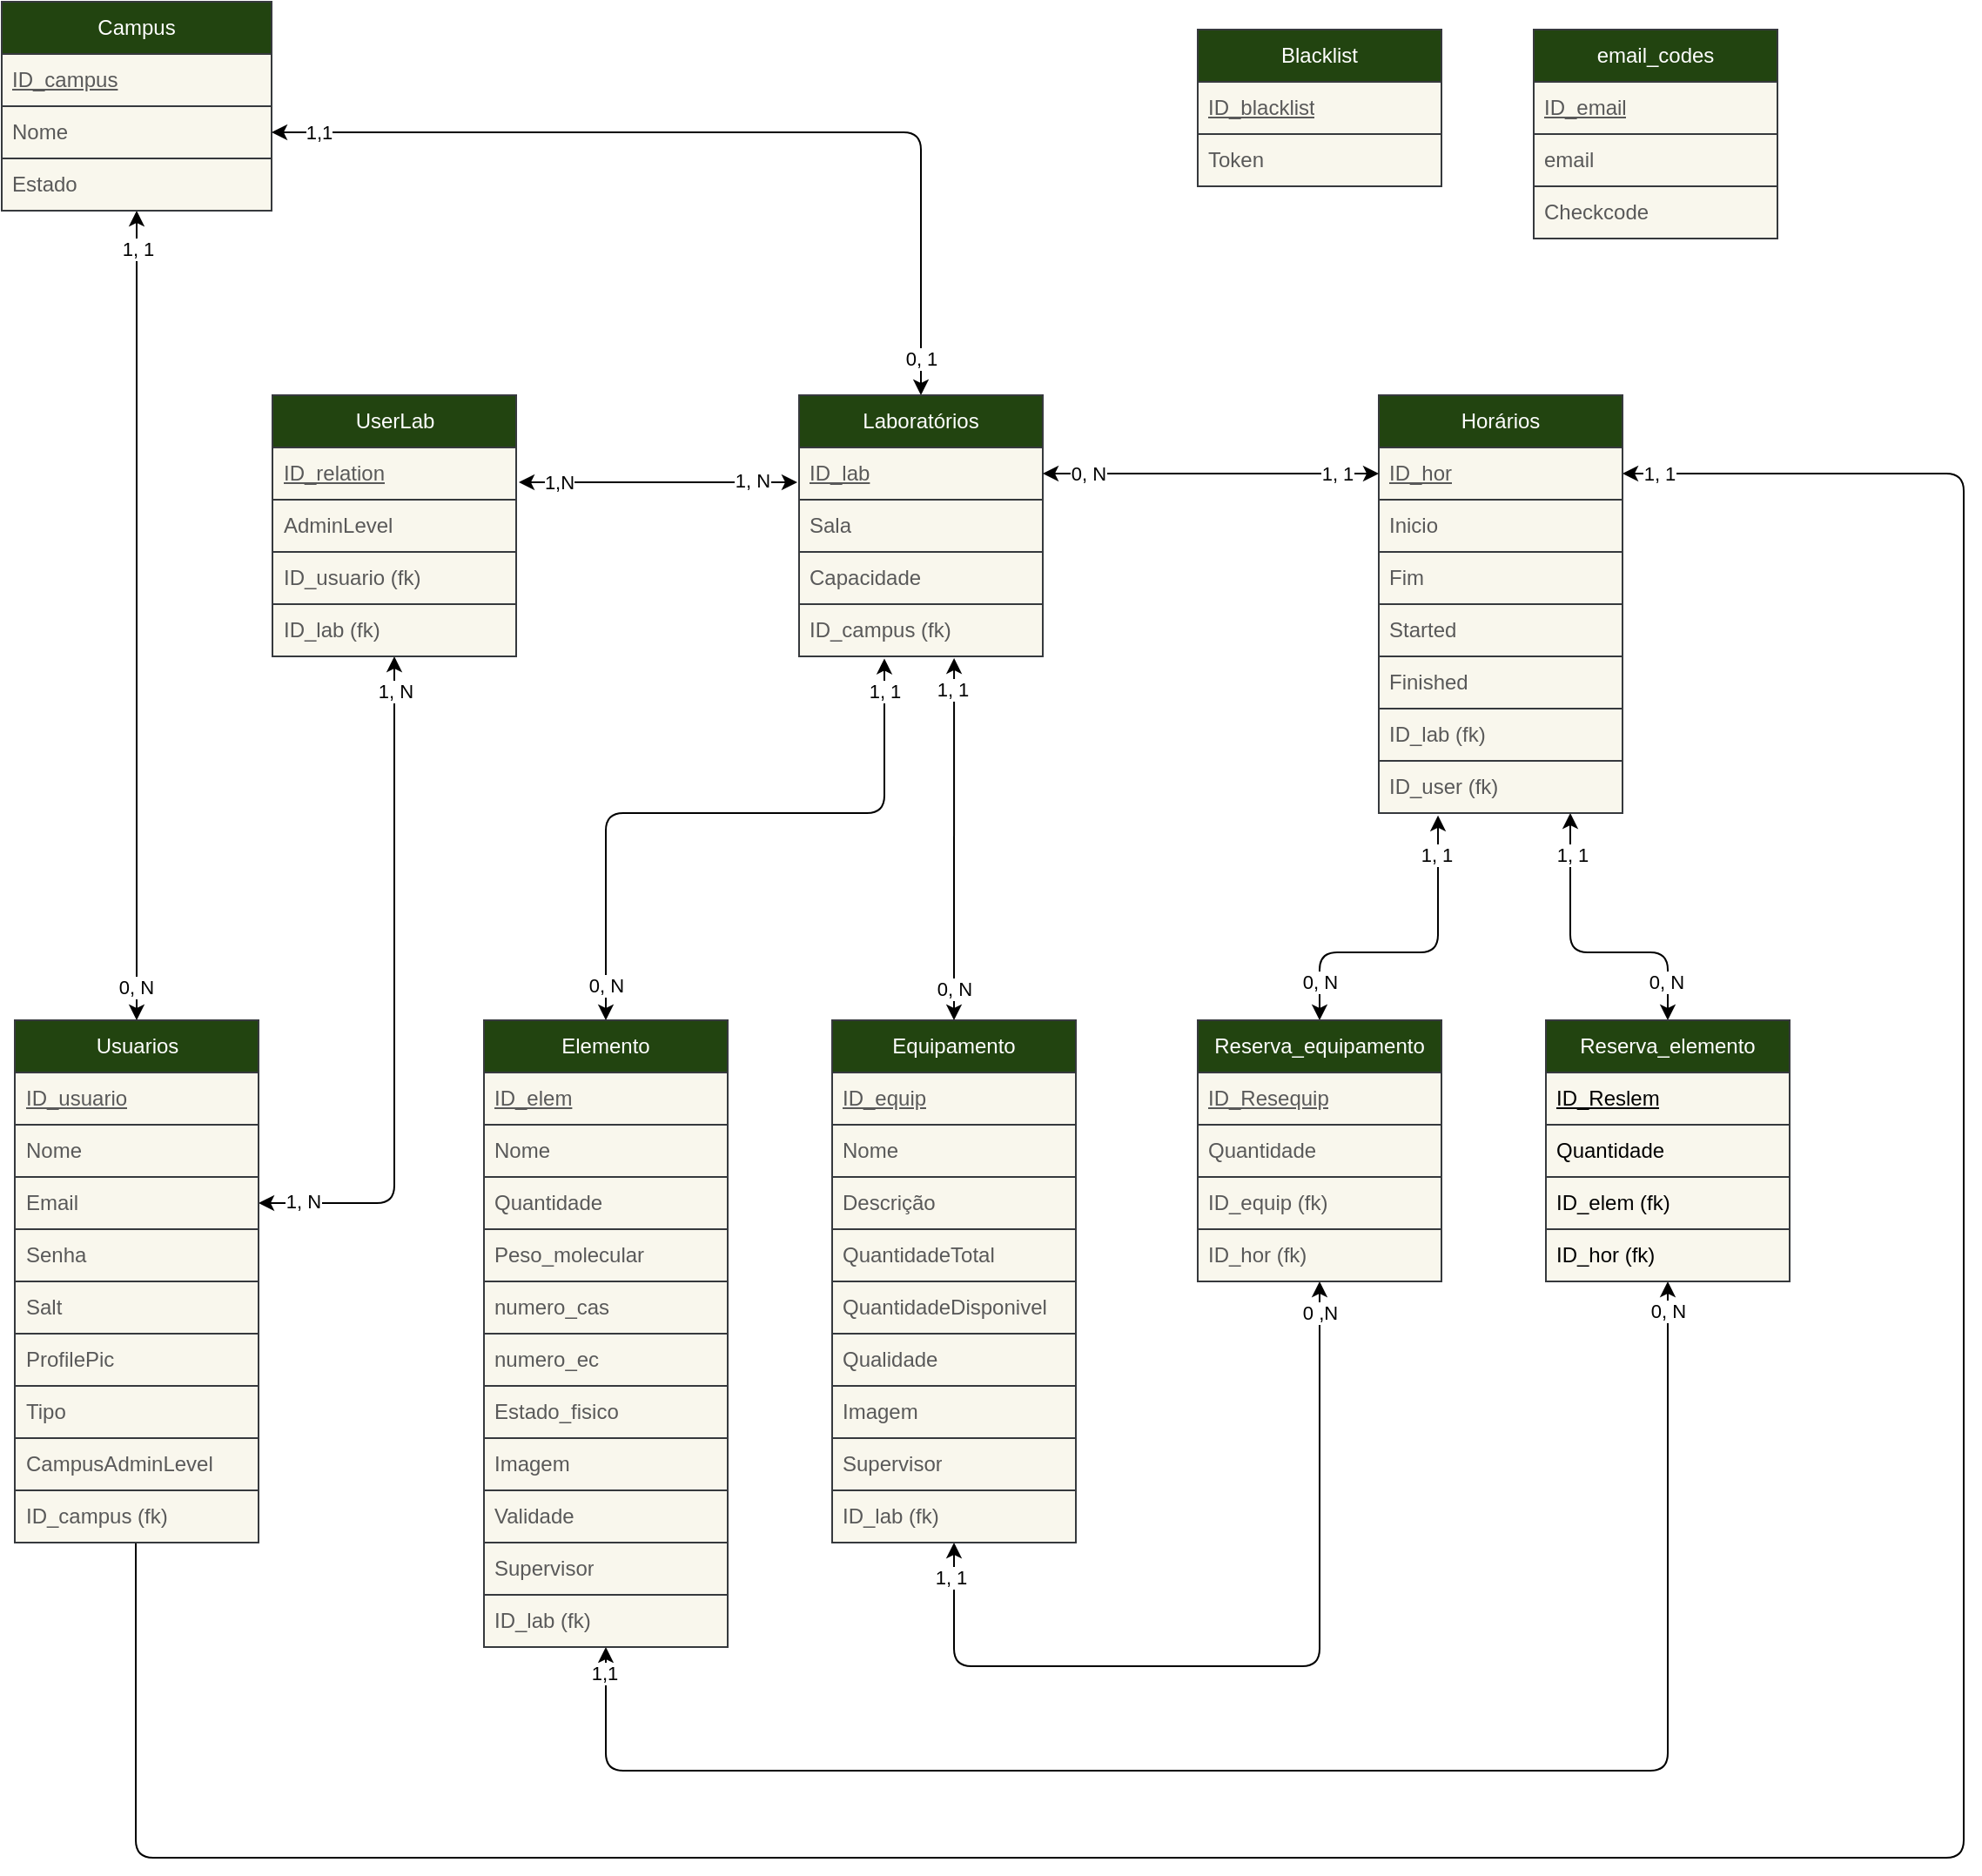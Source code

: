 <mxfile>
    <diagram name="Página-1" id="L4uY0i5UveYbXoUHaV4S">
        <mxGraphModel dx="564" dy="427" grid="1" gridSize="10" guides="1" tooltips="1" connect="1" arrows="1" fold="1" page="1" pageScale="1" pageWidth="4681" pageHeight="3300" math="0" shadow="0">
            <root>
                <mxCell id="0"/>
                <mxCell id="1" parent="0"/>
                <mxCell id="LrV3ZySY4JT85tmcwLmW-28" style="edgeStyle=orthogonalEdgeStyle;rounded=1;orthogonalLoop=1;jettySize=auto;html=1;startArrow=classic;startFill=1;entryX=1;entryY=0.5;entryDx=0;entryDy=0;" parent="1" target="cdhFifhEVgX4mkI2xDaV-19" edge="1">
                    <mxGeometry relative="1" as="geometry">
                        <Array as="points">
                            <mxPoint x="1960" y="2280"/>
                            <mxPoint x="3010" y="2280"/>
                            <mxPoint x="3010" y="1485"/>
                        </Array>
                        <mxPoint x="1960" y="1982" as="sourcePoint"/>
                        <mxPoint x="2870" y="1470" as="targetPoint"/>
                    </mxGeometry>
                </mxCell>
                <mxCell id="LrV3ZySY4JT85tmcwLmW-29" value="0, N" style="edgeLabel;html=1;align=center;verticalAlign=middle;resizable=0;points=[];fontColor=#000000;labelBackgroundColor=#FFFFFF;" parent="LrV3ZySY4JT85tmcwLmW-28" connectable="0" vertex="1">
                    <mxGeometry x="-0.976" relative="1" as="geometry">
                        <mxPoint y="-9" as="offset"/>
                    </mxGeometry>
                </mxCell>
                <mxCell id="LrV3ZySY4JT85tmcwLmW-30" value="1, 1" style="edgeLabel;html=1;align=center;verticalAlign=middle;resizable=0;points=[];fontColor=#000000;labelBackgroundColor=#FFFFFF;" parent="LrV3ZySY4JT85tmcwLmW-28" connectable="0" vertex="1">
                    <mxGeometry x="0.973" relative="1" as="geometry">
                        <mxPoint x="-11" as="offset"/>
                    </mxGeometry>
                </mxCell>
                <mxCell id="41" style="edgeStyle=orthogonalEdgeStyle;html=1;fontColor=#000000;startArrow=classic;startFill=1;entryX=0.5;entryY=1;entryDx=0;entryDy=0;exitX=1;exitY=0.5;exitDx=0;exitDy=0;" parent="1" source="hTepHEeseiXycIF3t-gX-6" target="36" edge="1">
                    <mxGeometry relative="1" as="geometry">
                        <mxPoint x="2140" y="1590" as="targetPoint"/>
                    </mxGeometry>
                </mxCell>
                <mxCell id="42" value="1, N" style="edgeLabel;html=1;align=center;verticalAlign=middle;resizable=0;points=[];fontColor=#000000;labelBackgroundColor=#FFFFFF;" parent="41" vertex="1" connectable="0">
                    <mxGeometry x="-0.853" relative="1" as="geometry">
                        <mxPoint x="-4" y="-1" as="offset"/>
                    </mxGeometry>
                </mxCell>
                <mxCell id="44" value="1, N" style="edgeLabel;html=1;align=center;verticalAlign=middle;resizable=0;points=[];fontColor=#000000;labelBackgroundColor=#FFFFFF;" parent="41" vertex="1" connectable="0">
                    <mxGeometry x="0.877" y="-1" relative="1" as="geometry">
                        <mxPoint x="-1" y="-4" as="offset"/>
                    </mxGeometry>
                </mxCell>
                <mxCell id="hTepHEeseiXycIF3t-gX-1" value="Usuarios" style="swimlane;fontStyle=0;childLayout=stackLayout;horizontal=1;startSize=30;horizontalStack=0;resizeParent=1;resizeParentMax=0;resizeLast=0;collapsible=1;marginBottom=0;whiteSpace=wrap;html=1;fillColor=#224410;strokeColor=#36393d;fontColor=#FFFFFF;" parent="1" vertex="1">
                    <mxGeometry x="1890.5" y="1799" width="140" height="300" as="geometry"/>
                </mxCell>
                <mxCell id="hTepHEeseiXycIF3t-gX-2" value="ID_usuario" style="text;strokeColor=#36393d;fillColor=#f9f7ed;align=left;verticalAlign=middle;spacingLeft=4;spacingRight=4;overflow=hidden;points=[[0,0.5],[1,0.5]];portConstraint=eastwest;rotatable=0;whiteSpace=wrap;html=1;fontStyle=4;fontColor=#595959;" parent="hTepHEeseiXycIF3t-gX-1" vertex="1">
                    <mxGeometry y="30" width="140" height="30" as="geometry"/>
                </mxCell>
                <mxCell id="hTepHEeseiXycIF3t-gX-3" value="Nome" style="text;strokeColor=#36393d;fillColor=#f9f7ed;align=left;verticalAlign=middle;spacingLeft=4;spacingRight=4;overflow=hidden;points=[[0,0.5],[1,0.5]];portConstraint=eastwest;rotatable=0;whiteSpace=wrap;html=1;fontColor=#595959;" parent="hTepHEeseiXycIF3t-gX-1" vertex="1">
                    <mxGeometry y="60" width="140" height="30" as="geometry"/>
                </mxCell>
                <mxCell id="hTepHEeseiXycIF3t-gX-6" value="Email" style="text;strokeColor=#36393d;fillColor=#f9f7ed;align=left;verticalAlign=middle;spacingLeft=4;spacingRight=4;overflow=hidden;points=[[0,0.5],[1,0.5]];portConstraint=eastwest;rotatable=0;whiteSpace=wrap;html=1;fontColor=#595959;" parent="hTepHEeseiXycIF3t-gX-1" vertex="1">
                    <mxGeometry y="90" width="140" height="30" as="geometry"/>
                </mxCell>
                <mxCell id="hTepHEeseiXycIF3t-gX-12" value="Senha" style="text;strokeColor=#36393d;fillColor=#f9f7ed;align=left;verticalAlign=middle;spacingLeft=4;spacingRight=4;overflow=hidden;points=[[0,0.5],[1,0.5]];portConstraint=eastwest;rotatable=0;whiteSpace=wrap;html=1;fontColor=#595959;" parent="hTepHEeseiXycIF3t-gX-1" vertex="1">
                    <mxGeometry y="120" width="140" height="30" as="geometry"/>
                </mxCell>
                <mxCell id="76" value="Salt" style="text;strokeColor=#36393d;fillColor=#f9f7ed;align=left;verticalAlign=middle;spacingLeft=4;spacingRight=4;overflow=hidden;points=[[0,0.5],[1,0.5]];portConstraint=eastwest;rotatable=0;whiteSpace=wrap;html=1;fontColor=#595959;" parent="hTepHEeseiXycIF3t-gX-1" vertex="1">
                    <mxGeometry y="150" width="140" height="30" as="geometry"/>
                </mxCell>
                <mxCell id="75" value="ProfilePic" style="text;strokeColor=#36393d;fillColor=#f9f7ed;align=left;verticalAlign=middle;spacingLeft=4;spacingRight=4;overflow=hidden;points=[[0,0.5],[1,0.5]];portConstraint=eastwest;rotatable=0;whiteSpace=wrap;html=1;fontColor=#595959;" parent="hTepHEeseiXycIF3t-gX-1" vertex="1">
                    <mxGeometry y="180" width="140" height="30" as="geometry"/>
                </mxCell>
                <mxCell id="22" value="Tipo" style="text;strokeColor=#36393d;fillColor=#f9f7ed;align=left;verticalAlign=middle;spacingLeft=4;spacingRight=4;overflow=hidden;points=[[0,0.5],[1,0.5]];portConstraint=eastwest;rotatable=0;whiteSpace=wrap;html=1;fontColor=#595959;" parent="hTepHEeseiXycIF3t-gX-1" vertex="1">
                    <mxGeometry y="210" width="140" height="30" as="geometry"/>
                </mxCell>
                <mxCell id="88" value="CampusAdminLevel" style="text;strokeColor=#36393d;fillColor=#f9f7ed;align=left;verticalAlign=middle;spacingLeft=4;spacingRight=4;overflow=hidden;points=[[0,0.5],[1,0.5]];portConstraint=eastwest;rotatable=0;whiteSpace=wrap;html=1;fontColor=#595959;" parent="hTepHEeseiXycIF3t-gX-1" vertex="1">
                    <mxGeometry y="240" width="140" height="30" as="geometry"/>
                </mxCell>
                <mxCell id="hTepHEeseiXycIF3t-gX-59" value="ID_campus (fk)" style="text;strokeColor=#36393d;fillColor=#f9f7ed;align=left;verticalAlign=middle;spacingLeft=4;spacingRight=4;overflow=hidden;points=[[0,0.5],[1,0.5]];portConstraint=eastwest;rotatable=0;whiteSpace=wrap;html=1;fontColor=#595959;" parent="hTepHEeseiXycIF3t-gX-1" vertex="1">
                    <mxGeometry y="270" width="140" height="30" as="geometry"/>
                </mxCell>
                <mxCell id="LrV3ZySY4JT85tmcwLmW-25" style="edgeStyle=orthogonalEdgeStyle;rounded=0;orthogonalLoop=1;jettySize=auto;html=1;entryX=0.5;entryY=0;entryDx=0;entryDy=0;startArrow=classic;startFill=1;exitX=0.5;exitY=1;exitDx=0;exitDy=0;" parent="1" source="hTepHEeseiXycIF3t-gX-14" target="hTepHEeseiXycIF3t-gX-1" edge="1">
                    <mxGeometry relative="1" as="geometry">
                        <mxPoint x="1961" y="1350" as="sourcePoint"/>
                        <Array as="points">
                            <mxPoint x="1961" y="1394"/>
                            <mxPoint x="1960" y="1394"/>
                        </Array>
                    </mxGeometry>
                </mxCell>
                <mxCell id="LrV3ZySY4JT85tmcwLmW-26" value="1, 1" style="edgeLabel;html=1;align=center;verticalAlign=middle;resizable=0;points=[];fontColor=#000000;labelBackgroundColor=#FFFFFF;" parent="LrV3ZySY4JT85tmcwLmW-25" connectable="0" vertex="1">
                    <mxGeometry x="-0.774" y="1" relative="1" as="geometry">
                        <mxPoint x="-1" y="-31" as="offset"/>
                    </mxGeometry>
                </mxCell>
                <mxCell id="LrV3ZySY4JT85tmcwLmW-27" value="0, N" style="edgeLabel;html=1;align=center;verticalAlign=middle;resizable=0;points=[];fontColor=#000000;labelBackgroundColor=#FFFFFF;" parent="LrV3ZySY4JT85tmcwLmW-25" connectable="0" vertex="1">
                    <mxGeometry x="0.744" y="1" relative="1" as="geometry">
                        <mxPoint x="-2" y="40" as="offset"/>
                    </mxGeometry>
                </mxCell>
                <mxCell id="hTepHEeseiXycIF3t-gX-14" value="Campus" style="swimlane;fontStyle=0;childLayout=stackLayout;horizontal=1;startSize=30;horizontalStack=0;resizeParent=1;resizeParentMax=0;resizeLast=0;collapsible=1;marginBottom=0;whiteSpace=wrap;html=1;fillColor=#224410;strokeColor=#36393d;fontColor=#FFFFFF;" parent="1" vertex="1">
                    <mxGeometry x="1883" y="1214" width="155" height="120" as="geometry"/>
                </mxCell>
                <mxCell id="sf1PfCmwYjpFisx6b6J_-1" value="ID_campus" style="text;strokeColor=#36393d;fillColor=#f9f7ed;align=left;verticalAlign=middle;spacingLeft=4;spacingRight=4;overflow=hidden;points=[[0,0.5],[1,0.5]];portConstraint=eastwest;rotatable=0;whiteSpace=wrap;html=1;fontStyle=4;fontColor=#595959;" parent="hTepHEeseiXycIF3t-gX-14" vertex="1">
                    <mxGeometry y="30" width="155" height="30" as="geometry"/>
                </mxCell>
                <mxCell id="hTepHEeseiXycIF3t-gX-16" value="Nome" style="text;strokeColor=#36393d;fillColor=#f9f7ed;align=left;verticalAlign=middle;spacingLeft=4;spacingRight=4;overflow=hidden;points=[[0,0.5],[1,0.5]];portConstraint=eastwest;rotatable=0;whiteSpace=wrap;html=1;fontColor=#595959;" parent="hTepHEeseiXycIF3t-gX-14" vertex="1">
                    <mxGeometry y="60" width="155" height="30" as="geometry"/>
                </mxCell>
                <mxCell id="78" value="Estado" style="text;strokeColor=#36393d;fillColor=#f9f7ed;align=left;verticalAlign=middle;spacingLeft=4;spacingRight=4;overflow=hidden;points=[[0,0.5],[1,0.5]];portConstraint=eastwest;rotatable=0;whiteSpace=wrap;html=1;fontColor=#595959;" parent="hTepHEeseiXycIF3t-gX-14" vertex="1">
                    <mxGeometry y="90" width="155" height="30" as="geometry"/>
                </mxCell>
                <mxCell id="hTepHEeseiXycIF3t-gX-65" value="" style="edgeStyle=orthogonalEdgeStyle;rounded=1;orthogonalLoop=1;jettySize=auto;entryX=1;entryY=0.5;entryDx=0;entryDy=0;startArrow=classic;startFill=1;labelBorderColor=none;html=1;" parent="1" source="hTepHEeseiXycIF3t-gX-22" target="hTepHEeseiXycIF3t-gX-16" edge="1">
                    <mxGeometry relative="1" as="geometry"/>
                </mxCell>
                <mxCell id="hTepHEeseiXycIF3t-gX-67" value="1,1" style="edgeLabel;html=1;align=center;verticalAlign=middle;resizable=0;points=[];fontColor=#000000;labelBackgroundColor=#FFFFFF;" parent="hTepHEeseiXycIF3t-gX-65" connectable="0" vertex="1">
                    <mxGeometry x="0.897" relative="1" as="geometry">
                        <mxPoint as="offset"/>
                    </mxGeometry>
                </mxCell>
                <mxCell id="hTepHEeseiXycIF3t-gX-68" value="0, 1" style="edgeLabel;html=1;align=center;verticalAlign=middle;resizable=0;points=[];fontColor=#000000;labelBackgroundColor=#FFFFFF;" parent="hTepHEeseiXycIF3t-gX-65" connectable="0" vertex="1">
                    <mxGeometry x="-0.86" y="1" relative="1" as="geometry">
                        <mxPoint x="1" y="15" as="offset"/>
                    </mxGeometry>
                </mxCell>
                <mxCell id="hTepHEeseiXycIF3t-gX-22" value="Laboratórios" style="swimlane;fontStyle=0;childLayout=stackLayout;horizontal=1;startSize=30;horizontalStack=0;resizeParent=1;resizeParentMax=0;resizeLast=0;collapsible=1;marginBottom=0;whiteSpace=wrap;html=1;fillColor=#224410;strokeColor=#36393d;fontColor=#FFFFFF;" parent="1" vertex="1">
                    <mxGeometry x="2341" y="1440" width="140" height="150" as="geometry"/>
                </mxCell>
                <mxCell id="hTepHEeseiXycIF3t-gX-23" value="ID_lab" style="text;strokeColor=#36393d;fillColor=#f9f7ed;align=left;verticalAlign=middle;spacingLeft=4;spacingRight=4;overflow=hidden;points=[[0,0.5],[1,0.5]];portConstraint=eastwest;rotatable=0;whiteSpace=wrap;html=1;fontStyle=4;fontColor=#595959;" parent="hTepHEeseiXycIF3t-gX-22" vertex="1">
                    <mxGeometry y="30" width="140" height="30" as="geometry"/>
                </mxCell>
                <mxCell id="hTepHEeseiXycIF3t-gX-58" value="Sala" style="text;strokeColor=#36393d;fillColor=#f9f7ed;align=left;verticalAlign=middle;spacingLeft=4;spacingRight=4;overflow=hidden;points=[[0,0.5],[1,0.5]];portConstraint=eastwest;rotatable=0;whiteSpace=wrap;html=1;fontStyle=0;fontColor=#595959;" parent="hTepHEeseiXycIF3t-gX-22" vertex="1">
                    <mxGeometry y="60" width="140" height="30" as="geometry"/>
                </mxCell>
                <mxCell id="90" value="Capacidade" style="text;strokeColor=#36393d;fillColor=#f9f7ed;align=left;verticalAlign=middle;spacingLeft=4;spacingRight=4;overflow=hidden;points=[[0,0.5],[1,0.5]];portConstraint=eastwest;rotatable=0;whiteSpace=wrap;html=1;fontStyle=0;fontColor=#595959;" parent="hTepHEeseiXycIF3t-gX-22" vertex="1">
                    <mxGeometry y="90" width="140" height="30" as="geometry"/>
                </mxCell>
                <mxCell id="hTepHEeseiXycIF3t-gX-30" value="ID_campus (fk)" style="text;strokeColor=#36393d;fillColor=#f9f7ed;align=left;verticalAlign=middle;spacingLeft=4;spacingRight=4;overflow=hidden;points=[[0,0.5],[1,0.5]];portConstraint=eastwest;rotatable=0;whiteSpace=wrap;html=1;fontStyle=0;fontColor=#595959;" parent="hTepHEeseiXycIF3t-gX-22" vertex="1">
                    <mxGeometry y="120" width="140" height="30" as="geometry"/>
                </mxCell>
                <mxCell id="LrV3ZySY4JT85tmcwLmW-12" style="edgeStyle=orthogonalEdgeStyle;rounded=1;orthogonalLoop=1;jettySize=auto;html=1;startArrow=classic;startFill=1;exitX=0.243;exitY=1.047;exitDx=0;exitDy=0;exitPerimeter=0;" parent="1" source="hTepHEeseiXycIF3t-gX-53" target="LrV3ZySY4JT85tmcwLmW-1" edge="1">
                    <mxGeometry relative="1" as="geometry">
                        <Array as="points">
                            <mxPoint x="2708" y="1760"/>
                            <mxPoint x="2640" y="1760"/>
                        </Array>
                        <mxPoint x="2708" y="1660" as="sourcePoint"/>
                    </mxGeometry>
                </mxCell>
                <mxCell id="LrV3ZySY4JT85tmcwLmW-37" value="1, 1" style="edgeLabel;html=1;align=center;verticalAlign=middle;resizable=0;points=[];fontColor=#000000;labelBackgroundColor=#FFFFFF;" parent="LrV3ZySY4JT85tmcwLmW-12" connectable="0" vertex="1">
                    <mxGeometry x="-0.763" y="-1" relative="1" as="geometry">
                        <mxPoint as="offset"/>
                    </mxGeometry>
                </mxCell>
                <mxCell id="LrV3ZySY4JT85tmcwLmW-38" value="0, N" style="edgeLabel;html=1;align=center;verticalAlign=middle;resizable=0;points=[];fontColor=#000000;labelBackgroundColor=#FFFFFF;" parent="LrV3ZySY4JT85tmcwLmW-12" connectable="0" vertex="1">
                    <mxGeometry x="0.756" y="1" relative="1" as="geometry">
                        <mxPoint x="-1" as="offset"/>
                    </mxGeometry>
                </mxCell>
                <mxCell id="LrV3ZySY4JT85tmcwLmW-14" style="edgeStyle=orthogonalEdgeStyle;rounded=1;orthogonalLoop=1;jettySize=auto;html=1;entryX=0.5;entryY=0;entryDx=0;entryDy=0;startArrow=classic;startFill=1;" parent="1" source="cdhFifhEVgX4mkI2xDaV-18" target="LrV3ZySY4JT85tmcwLmW-7" edge="1">
                    <mxGeometry relative="1" as="geometry">
                        <mxPoint x="2954" y="1889" as="targetPoint"/>
                        <Array as="points">
                            <mxPoint x="2784" y="1760"/>
                            <mxPoint x="2840" y="1760"/>
                        </Array>
                    </mxGeometry>
                </mxCell>
                <mxCell id="LrV3ZySY4JT85tmcwLmW-35" value="0, N" style="edgeLabel;html=1;align=center;verticalAlign=middle;resizable=0;points=[];fontColor=#000000;labelBackgroundColor=#FFFFFF;" parent="LrV3ZySY4JT85tmcwLmW-14" connectable="0" vertex="1">
                    <mxGeometry x="0.764" y="2" relative="1" as="geometry">
                        <mxPoint x="-3" y="-2" as="offset"/>
                    </mxGeometry>
                </mxCell>
                <mxCell id="LrV3ZySY4JT85tmcwLmW-36" value="1, 1" style="edgeLabel;html=1;align=center;verticalAlign=middle;resizable=0;points=[];fontColor=#000000;labelBackgroundColor=#FFFFFF;" parent="LrV3ZySY4JT85tmcwLmW-14" connectable="0" vertex="1">
                    <mxGeometry x="-0.745" y="1" relative="1" as="geometry">
                        <mxPoint y="1" as="offset"/>
                    </mxGeometry>
                </mxCell>
                <mxCell id="cdhFifhEVgX4mkI2xDaV-18" value="Horários" style="swimlane;fontStyle=0;childLayout=stackLayout;horizontal=1;startSize=30;horizontalStack=0;resizeParent=1;resizeParentMax=0;resizeLast=0;collapsible=1;marginBottom=0;whiteSpace=wrap;html=1;fillColor=#224410;strokeColor=#36393d;fontColor=#FFFFFF;" parent="1" vertex="1">
                    <mxGeometry x="2674" y="1440" width="140" height="240" as="geometry"/>
                </mxCell>
                <mxCell id="cdhFifhEVgX4mkI2xDaV-19" value="ID_hor" style="text;strokeColor=#36393d;fillColor=#f9f7ed;align=left;verticalAlign=middle;spacingLeft=4;spacingRight=4;overflow=hidden;points=[[0,0.5],[1,0.5]];portConstraint=eastwest;rotatable=0;whiteSpace=wrap;html=1;fontStyle=4;fontColor=#595959;" parent="cdhFifhEVgX4mkI2xDaV-18" vertex="1">
                    <mxGeometry y="30" width="140" height="30" as="geometry"/>
                </mxCell>
                <mxCell id="hTepHEeseiXycIF3t-gX-51" value="Inicio" style="text;strokeColor=#36393d;fillColor=#f9f7ed;align=left;verticalAlign=middle;spacingLeft=4;spacingRight=4;overflow=hidden;points=[[0,0.5],[1,0.5]];portConstraint=eastwest;rotatable=0;whiteSpace=wrap;html=1;fontStyle=0;fontColor=#595959;" parent="cdhFifhEVgX4mkI2xDaV-18" vertex="1">
                    <mxGeometry y="60" width="140" height="30" as="geometry"/>
                </mxCell>
                <mxCell id="hTepHEeseiXycIF3t-gX-52" value="Fim" style="text;strokeColor=#36393d;fillColor=#f9f7ed;align=left;verticalAlign=middle;spacingLeft=4;spacingRight=4;overflow=hidden;points=[[0,0.5],[1,0.5]];portConstraint=eastwest;rotatable=0;whiteSpace=wrap;html=1;fontStyle=0;fontColor=#595959;" parent="cdhFifhEVgX4mkI2xDaV-18" vertex="1">
                    <mxGeometry y="90" width="140" height="30" as="geometry"/>
                </mxCell>
                <mxCell id="92" value="Started" style="text;strokeColor=#36393d;fillColor=#f9f7ed;align=left;verticalAlign=middle;spacingLeft=4;spacingRight=4;overflow=hidden;points=[[0,0.5],[1,0.5]];portConstraint=eastwest;rotatable=0;whiteSpace=wrap;html=1;fontStyle=0;fontColor=#595959;" vertex="1" parent="cdhFifhEVgX4mkI2xDaV-18">
                    <mxGeometry y="120" width="140" height="30" as="geometry"/>
                </mxCell>
                <mxCell id="91" value="Finished" style="text;strokeColor=#36393d;fillColor=#f9f7ed;align=left;verticalAlign=middle;spacingLeft=4;spacingRight=4;overflow=hidden;points=[[0,0.5],[1,0.5]];portConstraint=eastwest;rotatable=0;whiteSpace=wrap;html=1;fontStyle=0;fontColor=#595959;" parent="cdhFifhEVgX4mkI2xDaV-18" vertex="1">
                    <mxGeometry y="150" width="140" height="30" as="geometry"/>
                </mxCell>
                <mxCell id="hTepHEeseiXycIF3t-gX-55" value="ID_lab (fk)" style="text;strokeColor=#36393d;fillColor=#f9f7ed;align=left;verticalAlign=middle;spacingLeft=4;spacingRight=4;overflow=hidden;points=[[0,0.5],[1,0.5]];portConstraint=eastwest;rotatable=0;whiteSpace=wrap;html=1;fontStyle=0;fontColor=#595959;" parent="cdhFifhEVgX4mkI2xDaV-18" vertex="1">
                    <mxGeometry y="180" width="140" height="30" as="geometry"/>
                </mxCell>
                <mxCell id="hTepHEeseiXycIF3t-gX-53" value="ID_user (fk)" style="text;strokeColor=#36393d;fillColor=#f9f7ed;align=left;verticalAlign=middle;spacingLeft=4;spacingRight=4;overflow=hidden;points=[[0,0.5],[1,0.5]];portConstraint=eastwest;rotatable=0;whiteSpace=wrap;html=1;fontStyle=0;fontColor=#595959;" parent="cdhFifhEVgX4mkI2xDaV-18" vertex="1">
                    <mxGeometry y="210" width="140" height="30" as="geometry"/>
                </mxCell>
                <mxCell id="53" style="edgeStyle=orthogonalEdgeStyle;html=1;fontColor=#595959;startArrow=classic;startFill=1;entryX=0.5;entryY=1;entryDx=0;entryDy=0;" parent="1" source="hTepHEeseiXycIF3t-gX-33" target="LrV3ZySY4JT85tmcwLmW-7" edge="1">
                    <mxGeometry relative="1" as="geometry">
                        <mxPoint x="2630" y="2330" as="targetPoint"/>
                        <Array as="points">
                            <mxPoint x="2230" y="2230"/>
                            <mxPoint x="2840" y="2230"/>
                        </Array>
                    </mxGeometry>
                </mxCell>
                <mxCell id="54" value="&lt;font&gt;1,1&lt;/font&gt;" style="edgeLabel;html=1;align=center;verticalAlign=middle;resizable=0;points=[];fontColor=#000000;labelBackgroundColor=#FFFFFF;" parent="53" vertex="1" connectable="0">
                    <mxGeometry x="-0.948" y="-1" relative="1" as="geometry">
                        <mxPoint y="-10" as="offset"/>
                    </mxGeometry>
                </mxCell>
                <mxCell id="55" value="0, N" style="edgeLabel;html=1;align=center;verticalAlign=middle;resizable=0;points=[];fontColor=#000000;labelBackgroundColor=#FFFFFF;" parent="53" vertex="1" connectable="0">
                    <mxGeometry x="0.96" relative="1" as="geometry">
                        <mxPoint y="-2" as="offset"/>
                    </mxGeometry>
                </mxCell>
                <mxCell id="hTepHEeseiXycIF3t-gX-33" value="Elemento" style="swimlane;fontStyle=0;childLayout=stackLayout;horizontal=1;startSize=30;horizontalStack=0;resizeParent=1;resizeParentMax=0;resizeLast=0;collapsible=1;marginBottom=0;whiteSpace=wrap;html=1;fillColor=#224410;strokeColor=#36393d;fontColor=#FFFFFF;labelBackgroundColor=none;" parent="1" vertex="1">
                    <mxGeometry x="2160" y="1799" width="140" height="360" as="geometry"/>
                </mxCell>
                <mxCell id="hTepHEeseiXycIF3t-gX-34" value="ID_elem" style="text;strokeColor=#36393d;fillColor=#f9f7ed;align=left;verticalAlign=middle;spacingLeft=4;spacingRight=4;overflow=hidden;points=[[0,0.5],[1,0.5]];portConstraint=eastwest;rotatable=0;whiteSpace=wrap;html=1;fontStyle=4;fontColor=#595959;" parent="hTepHEeseiXycIF3t-gX-33" vertex="1">
                    <mxGeometry y="30" width="140" height="30" as="geometry"/>
                </mxCell>
                <mxCell id="hTepHEeseiXycIF3t-gX-40" value="Nome" style="text;strokeColor=#36393d;fillColor=#f9f7ed;align=left;verticalAlign=middle;spacingLeft=4;spacingRight=4;overflow=hidden;points=[[0,0.5],[1,0.5]];portConstraint=eastwest;rotatable=0;whiteSpace=wrap;html=1;fontStyle=0;fontColor=#595959;" parent="hTepHEeseiXycIF3t-gX-33" vertex="1">
                    <mxGeometry y="60" width="140" height="30" as="geometry"/>
                </mxCell>
                <mxCell id="hTepHEeseiXycIF3t-gX-41" value="Quantidade" style="text;strokeColor=#36393d;fillColor=#f9f7ed;align=left;verticalAlign=middle;spacingLeft=4;spacingRight=4;overflow=hidden;points=[[0,0.5],[1,0.5]];portConstraint=eastwest;rotatable=0;whiteSpace=wrap;html=1;fontStyle=0;fontColor=#595959;" parent="hTepHEeseiXycIF3t-gX-33" vertex="1">
                    <mxGeometry y="90" width="140" height="30" as="geometry"/>
                </mxCell>
                <mxCell id="hTepHEeseiXycIF3t-gX-42" value="Peso_molecular" style="text;strokeColor=#36393d;fillColor=#f9f7ed;align=left;verticalAlign=middle;spacingLeft=4;spacingRight=4;overflow=hidden;points=[[0,0.5],[1,0.5]];portConstraint=eastwest;rotatable=0;whiteSpace=wrap;html=1;fontStyle=0;fontColor=#595959;" parent="hTepHEeseiXycIF3t-gX-33" vertex="1">
                    <mxGeometry y="120" width="140" height="30" as="geometry"/>
                </mxCell>
                <mxCell id="hTepHEeseiXycIF3t-gX-43" value="numero_cas" style="text;strokeColor=#36393d;fillColor=#f9f7ed;align=left;verticalAlign=middle;spacingLeft=4;spacingRight=4;overflow=hidden;points=[[0,0.5],[1,0.5]];portConstraint=eastwest;rotatable=0;whiteSpace=wrap;html=1;fontStyle=0;fontColor=#595959;" parent="hTepHEeseiXycIF3t-gX-33" vertex="1">
                    <mxGeometry y="150" width="140" height="30" as="geometry"/>
                </mxCell>
                <mxCell id="hTepHEeseiXycIF3t-gX-44" value="numero_ec" style="text;strokeColor=#36393d;fillColor=#f9f7ed;align=left;verticalAlign=middle;spacingLeft=4;spacingRight=4;overflow=hidden;points=[[0,0.5],[1,0.5]];portConstraint=eastwest;rotatable=0;whiteSpace=wrap;html=1;fontStyle=0;fontColor=#595959;" parent="hTepHEeseiXycIF3t-gX-33" vertex="1">
                    <mxGeometry y="180" width="140" height="30" as="geometry"/>
                </mxCell>
                <mxCell id="hTepHEeseiXycIF3t-gX-45" value="Estado_fisico" style="text;strokeColor=#36393d;fillColor=#f9f7ed;align=left;verticalAlign=middle;spacingLeft=4;spacingRight=4;overflow=hidden;points=[[0,0.5],[1,0.5]];portConstraint=eastwest;rotatable=0;whiteSpace=wrap;html=1;fontStyle=0;fontColor=#595959;" parent="hTepHEeseiXycIF3t-gX-33" vertex="1">
                    <mxGeometry y="210" width="140" height="30" as="geometry"/>
                </mxCell>
                <mxCell id="hTepHEeseiXycIF3t-gX-46" value="Imagem" style="text;strokeColor=#36393d;fillColor=#f9f7ed;align=left;verticalAlign=middle;spacingLeft=4;spacingRight=4;overflow=hidden;points=[[0,0.5],[1,0.5]];portConstraint=eastwest;rotatable=0;whiteSpace=wrap;html=1;fontStyle=0;fontColor=#595959;" parent="hTepHEeseiXycIF3t-gX-33" vertex="1">
                    <mxGeometry y="240" width="140" height="30" as="geometry"/>
                </mxCell>
                <mxCell id="93" value="Validade" style="text;strokeColor=#36393d;fillColor=#f9f7ed;align=left;verticalAlign=middle;spacingLeft=4;spacingRight=4;overflow=hidden;points=[[0,0.5],[1,0.5]];portConstraint=eastwest;rotatable=0;whiteSpace=wrap;html=1;fontStyle=0;fontColor=#595959;" vertex="1" parent="hTepHEeseiXycIF3t-gX-33">
                    <mxGeometry y="270" width="140" height="30" as="geometry"/>
                </mxCell>
                <mxCell id="94" value="Supervisor" style="text;strokeColor=#36393d;fillColor=#f9f7ed;align=left;verticalAlign=middle;spacingLeft=4;spacingRight=4;overflow=hidden;points=[[0,0.5],[1,0.5]];portConstraint=eastwest;rotatable=0;whiteSpace=wrap;html=1;fontStyle=0;fontColor=#595959;" vertex="1" parent="hTepHEeseiXycIF3t-gX-33">
                    <mxGeometry y="300" width="140" height="30" as="geometry"/>
                </mxCell>
                <mxCell id="hTepHEeseiXycIF3t-gX-56" value="ID_lab (fk)" style="text;strokeColor=#36393d;fillColor=#f9f7ed;align=left;verticalAlign=middle;spacingLeft=4;spacingRight=4;overflow=hidden;points=[[0,0.5],[1,0.5]];portConstraint=eastwest;rotatable=0;whiteSpace=wrap;html=1;fontStyle=0;fontColor=#595959;" parent="hTepHEeseiXycIF3t-gX-33" vertex="1">
                    <mxGeometry y="330" width="140" height="30" as="geometry"/>
                </mxCell>
                <mxCell id="57" style="edgeStyle=orthogonalEdgeStyle;html=1;startArrow=classic;startFill=1;entryX=0.5;entryY=1;entryDx=0;entryDy=0;" parent="1" source="hTepHEeseiXycIF3t-gX-35" target="LrV3ZySY4JT85tmcwLmW-1" edge="1">
                    <mxGeometry relative="1" as="geometry">
                        <mxPoint x="2650" y="1950" as="targetPoint"/>
                        <Array as="points">
                            <mxPoint x="2430" y="2170"/>
                            <mxPoint x="2640" y="2170"/>
                        </Array>
                    </mxGeometry>
                </mxCell>
                <mxCell id="58" value="1, 1" style="edgeLabel;html=1;align=center;verticalAlign=middle;resizable=0;points=[];fontColor=#000000;labelBackgroundColor=#FFFFFF;" parent="57" vertex="1" connectable="0">
                    <mxGeometry x="-0.901" relative="1" as="geometry">
                        <mxPoint x="-2" y="-5" as="offset"/>
                    </mxGeometry>
                </mxCell>
                <mxCell id="59" value="0 ,N" style="edgeLabel;html=1;align=center;verticalAlign=middle;resizable=0;points=[];fontColor=#000000;labelBackgroundColor=#FFFFFF;" parent="57" vertex="1" connectable="0">
                    <mxGeometry x="0.91" relative="1" as="geometry">
                        <mxPoint y="-5" as="offset"/>
                    </mxGeometry>
                </mxCell>
                <mxCell id="hTepHEeseiXycIF3t-gX-35" value="Equipamento" style="swimlane;fontStyle=0;childLayout=stackLayout;horizontal=1;startSize=30;horizontalStack=0;resizeParent=1;resizeParentMax=0;resizeLast=0;collapsible=1;marginBottom=0;whiteSpace=wrap;html=1;fillColor=#224410;strokeColor=#36393d;fontColor=#FFFFFF;" parent="1" vertex="1">
                    <mxGeometry x="2360" y="1799" width="140" height="300" as="geometry"/>
                </mxCell>
                <mxCell id="hTepHEeseiXycIF3t-gX-36" value="ID_equip" style="text;strokeColor=#36393d;fillColor=#f9f7ed;align=left;verticalAlign=middle;spacingLeft=4;spacingRight=4;overflow=hidden;points=[[0,0.5],[1,0.5]];portConstraint=eastwest;rotatable=0;whiteSpace=wrap;html=1;fontStyle=4;fontColor=#595959;" parent="hTepHEeseiXycIF3t-gX-35" vertex="1">
                    <mxGeometry y="30" width="140" height="30" as="geometry"/>
                </mxCell>
                <mxCell id="hTepHEeseiXycIF3t-gX-48" value="Nome" style="text;strokeColor=#36393d;fillColor=#f9f7ed;align=left;verticalAlign=middle;spacingLeft=4;spacingRight=4;overflow=hidden;points=[[0,0.5],[1,0.5]];portConstraint=eastwest;rotatable=0;whiteSpace=wrap;html=1;fontStyle=0;fontColor=#595959;" parent="hTepHEeseiXycIF3t-gX-35" vertex="1">
                    <mxGeometry y="60" width="140" height="30" as="geometry"/>
                </mxCell>
                <mxCell id="hTepHEeseiXycIF3t-gX-49" value="Descrição" style="text;strokeColor=#36393d;fillColor=#f9f7ed;align=left;verticalAlign=middle;spacingLeft=4;spacingRight=4;overflow=hidden;points=[[0,0.5],[1,0.5]];portConstraint=eastwest;rotatable=0;whiteSpace=wrap;html=1;fontStyle=0;fontColor=#595959;" parent="hTepHEeseiXycIF3t-gX-35" vertex="1">
                    <mxGeometry y="90" width="140" height="30" as="geometry"/>
                </mxCell>
                <mxCell id="hTepHEeseiXycIF3t-gX-50" value="QuantidadeTotal" style="text;strokeColor=#36393d;fillColor=#f9f7ed;align=left;verticalAlign=middle;spacingLeft=4;spacingRight=4;overflow=hidden;points=[[0,0.5],[1,0.5]];portConstraint=eastwest;rotatable=0;whiteSpace=wrap;html=1;fontStyle=0;fontColor=#595959;" parent="hTepHEeseiXycIF3t-gX-35" vertex="1">
                    <mxGeometry y="120" width="140" height="30" as="geometry"/>
                </mxCell>
                <mxCell id="67" value="QuantidadeDisponivel" style="text;strokeColor=#36393d;fillColor=#f9f7ed;align=left;verticalAlign=middle;spacingLeft=4;spacingRight=4;overflow=hidden;points=[[0,0.5],[1,0.5]];portConstraint=eastwest;rotatable=0;whiteSpace=wrap;html=1;fontStyle=0;fontColor=#595959;" parent="hTepHEeseiXycIF3t-gX-35" vertex="1">
                    <mxGeometry y="150" width="140" height="30" as="geometry"/>
                </mxCell>
                <mxCell id="68" value="Qualidade" style="text;strokeColor=#36393d;fillColor=#f9f7ed;align=left;verticalAlign=middle;spacingLeft=4;spacingRight=4;overflow=hidden;points=[[0,0.5],[1,0.5]];portConstraint=eastwest;rotatable=0;whiteSpace=wrap;html=1;fontStyle=0;fontColor=#595959;" parent="hTepHEeseiXycIF3t-gX-35" vertex="1">
                    <mxGeometry y="180" width="140" height="30" as="geometry"/>
                </mxCell>
                <mxCell id="69" value="Imagem" style="text;strokeColor=#36393d;fillColor=#f9f7ed;align=left;verticalAlign=middle;spacingLeft=4;spacingRight=4;overflow=hidden;points=[[0,0.5],[1,0.5]];portConstraint=eastwest;rotatable=0;whiteSpace=wrap;html=1;fontStyle=0;fontColor=#595959;" parent="hTepHEeseiXycIF3t-gX-35" vertex="1">
                    <mxGeometry y="210" width="140" height="30" as="geometry"/>
                </mxCell>
                <mxCell id="95" value="Supervisor" style="text;strokeColor=#36393d;fillColor=#f9f7ed;align=left;verticalAlign=middle;spacingLeft=4;spacingRight=4;overflow=hidden;points=[[0,0.5],[1,0.5]];portConstraint=eastwest;rotatable=0;whiteSpace=wrap;html=1;fontStyle=0;fontColor=#595959;" vertex="1" parent="hTepHEeseiXycIF3t-gX-35">
                    <mxGeometry y="240" width="140" height="30" as="geometry"/>
                </mxCell>
                <mxCell id="hTepHEeseiXycIF3t-gX-57" value="ID_lab (fk)" style="text;strokeColor=#36393d;fillColor=#f9f7ed;align=left;verticalAlign=middle;spacingLeft=4;spacingRight=4;overflow=hidden;points=[[0,0.5],[1,0.5]];portConstraint=eastwest;rotatable=0;whiteSpace=wrap;html=1;fontStyle=0;fontColor=#595959;" parent="hTepHEeseiXycIF3t-gX-35" vertex="1">
                    <mxGeometry y="270" width="140" height="30" as="geometry"/>
                </mxCell>
                <mxCell id="hTepHEeseiXycIF3t-gX-71" style="edgeStyle=orthogonalEdgeStyle;orthogonalLoop=1;jettySize=auto;html=1;startArrow=classic;startFill=1;exitX=0.5;exitY=0;exitDx=0;exitDy=0;entryX=0.35;entryY=1.04;entryDx=0;entryDy=0;entryPerimeter=0;rounded=1;" parent="1" source="hTepHEeseiXycIF3t-gX-33" target="hTepHEeseiXycIF3t-gX-30" edge="1">
                    <mxGeometry relative="1" as="geometry">
                        <mxPoint x="2390" y="1570" as="targetPoint"/>
                        <Array as="points">
                            <mxPoint x="2230" y="1680"/>
                            <mxPoint x="2390" y="1680"/>
                        </Array>
                        <mxPoint x="2130" y="1730" as="sourcePoint"/>
                    </mxGeometry>
                </mxCell>
                <mxCell id="hTepHEeseiXycIF3t-gX-72" value="0, N" style="edgeLabel;html=1;align=center;verticalAlign=middle;resizable=0;points=[];fontColor=#000000;labelBackgroundColor=#FFFFFF;" parent="hTepHEeseiXycIF3t-gX-71" connectable="0" vertex="1">
                    <mxGeometry x="-0.861" y="2" relative="1" as="geometry">
                        <mxPoint x="2" y="5" as="offset"/>
                    </mxGeometry>
                </mxCell>
                <mxCell id="hTepHEeseiXycIF3t-gX-73" value="1, 1" style="edgeLabel;html=1;align=center;verticalAlign=middle;resizable=0;points=[];fontColor=#000000;labelBackgroundColor=#FFFFFF;" parent="hTepHEeseiXycIF3t-gX-71" connectable="0" vertex="1">
                    <mxGeometry x="0.757" y="-1" relative="1" as="geometry">
                        <mxPoint x="-1" y="-26" as="offset"/>
                    </mxGeometry>
                </mxCell>
                <mxCell id="hTepHEeseiXycIF3t-gX-74" style="edgeStyle=orthogonalEdgeStyle;rounded=0;orthogonalLoop=1;jettySize=auto;html=1;startArrow=classic;startFill=1;exitX=0.5;exitY=0;exitDx=0;exitDy=0;entryX=0.636;entryY=1.033;entryDx=0;entryDy=0;entryPerimeter=0;" parent="1" source="hTepHEeseiXycIF3t-gX-35" target="hTepHEeseiXycIF3t-gX-30" edge="1">
                    <mxGeometry relative="1" as="geometry">
                        <Array as="points"/>
                        <mxPoint x="2430" y="1780" as="sourcePoint"/>
                        <mxPoint x="2430" y="1560" as="targetPoint"/>
                    </mxGeometry>
                </mxCell>
                <mxCell id="hTepHEeseiXycIF3t-gX-75" value="0, N" style="edgeLabel;html=1;align=center;verticalAlign=middle;resizable=0;points=[];fontColor=#000000;labelBackgroundColor=#FFFFFF;" parent="hTepHEeseiXycIF3t-gX-74" connectable="0" vertex="1">
                    <mxGeometry x="-0.729" y="-1" relative="1" as="geometry">
                        <mxPoint x="-1" y="10" as="offset"/>
                    </mxGeometry>
                </mxCell>
                <mxCell id="hTepHEeseiXycIF3t-gX-76" value="1, 1" style="edgeLabel;html=1;align=center;verticalAlign=middle;resizable=0;points=[];fontColor=#000000;labelBackgroundColor=#FFFFFF;" parent="hTepHEeseiXycIF3t-gX-74" connectable="0" vertex="1">
                    <mxGeometry x="0.677" y="1" relative="1" as="geometry">
                        <mxPoint y="-16" as="offset"/>
                    </mxGeometry>
                </mxCell>
                <mxCell id="LrV3ZySY4JT85tmcwLmW-1" value="Reserva_equipamento" style="swimlane;fontStyle=0;childLayout=stackLayout;horizontal=1;startSize=30;horizontalStack=0;resizeParent=1;resizeParentMax=0;resizeLast=0;collapsible=1;marginBottom=0;whiteSpace=wrap;html=1;fillColor=#224410;strokeColor=#36393d;fontColor=#FFFFFF;" parent="1" vertex="1">
                    <mxGeometry x="2570" y="1799" width="140" height="150" as="geometry"/>
                </mxCell>
                <mxCell id="LrV3ZySY4JT85tmcwLmW-2" value="&lt;u&gt;ID_Resequip&lt;/u&gt;" style="text;strokeColor=#36393d;fillColor=#f9f7ed;align=left;verticalAlign=middle;spacingLeft=4;spacingRight=4;overflow=hidden;points=[[0,0.5],[1,0.5]];portConstraint=eastwest;rotatable=0;whiteSpace=wrap;html=1;fontColor=#595959;" parent="LrV3ZySY4JT85tmcwLmW-1" vertex="1">
                    <mxGeometry y="30" width="140" height="30" as="geometry"/>
                </mxCell>
                <mxCell id="70" value="Quantidade" style="text;strokeColor=#36393d;fillColor=#f9f7ed;align=left;verticalAlign=middle;spacingLeft=4;spacingRight=4;overflow=hidden;points=[[0,0.5],[1,0.5]];portConstraint=eastwest;rotatable=0;whiteSpace=wrap;html=1;fontColor=#595959;" parent="LrV3ZySY4JT85tmcwLmW-1" vertex="1">
                    <mxGeometry y="60" width="140" height="30" as="geometry"/>
                </mxCell>
                <mxCell id="LrV3ZySY4JT85tmcwLmW-3" value="ID_equip (fk)" style="text;strokeColor=#36393d;fillColor=#f9f7ed;align=left;verticalAlign=middle;spacingLeft=4;spacingRight=4;overflow=hidden;points=[[0,0.5],[1,0.5]];portConstraint=eastwest;rotatable=0;whiteSpace=wrap;html=1;fontColor=#595959;" parent="LrV3ZySY4JT85tmcwLmW-1" vertex="1">
                    <mxGeometry y="90" width="140" height="30" as="geometry"/>
                </mxCell>
                <mxCell id="LrV3ZySY4JT85tmcwLmW-4" value="ID_hor (fk)" style="text;strokeColor=#36393d;fillColor=#f9f7ed;align=left;verticalAlign=middle;spacingLeft=4;spacingRight=4;overflow=hidden;points=[[0,0.5],[1,0.5]];portConstraint=eastwest;rotatable=0;whiteSpace=wrap;html=1;fontColor=#595959;" parent="LrV3ZySY4JT85tmcwLmW-1" vertex="1">
                    <mxGeometry y="120" width="140" height="30" as="geometry"/>
                </mxCell>
                <mxCell id="LrV3ZySY4JT85tmcwLmW-7" value="Reserva_elemento" style="swimlane;fontStyle=0;childLayout=stackLayout;horizontal=1;startSize=30;horizontalStack=0;resizeParent=1;resizeParentMax=0;resizeLast=0;collapsible=1;marginBottom=0;whiteSpace=wrap;html=1;fillColor=#224410;strokeColor=#36393d;fontColor=#FFFFFF;" parent="1" vertex="1">
                    <mxGeometry x="2770" y="1799" width="140" height="150" as="geometry"/>
                </mxCell>
                <mxCell id="LrV3ZySY4JT85tmcwLmW-8" value="&lt;u&gt;ID_Reslem&lt;/u&gt;" style="text;strokeColor=#36393d;fillColor=#f9f7ed;align=left;verticalAlign=middle;spacingLeft=4;spacingRight=4;overflow=hidden;points=[[0,0.5],[1,0.5]];portConstraint=eastwest;rotatable=0;whiteSpace=wrap;html=1;fontColor=#000000;" parent="LrV3ZySY4JT85tmcwLmW-7" vertex="1">
                    <mxGeometry y="30" width="140" height="30" as="geometry"/>
                </mxCell>
                <mxCell id="LrV3ZySY4JT85tmcwLmW-10" value="Quantidade" style="text;strokeColor=#36393d;fillColor=#f9f7ed;align=left;verticalAlign=middle;spacingLeft=4;spacingRight=4;overflow=hidden;points=[[0,0.5],[1,0.5]];portConstraint=eastwest;rotatable=0;whiteSpace=wrap;html=1;fontColor=#000000;" parent="LrV3ZySY4JT85tmcwLmW-7" vertex="1">
                    <mxGeometry y="60" width="140" height="30" as="geometry"/>
                </mxCell>
                <mxCell id="LrV3ZySY4JT85tmcwLmW-9" value="ID_elem (fk)" style="text;strokeColor=#36393d;fillColor=#f9f7ed;align=left;verticalAlign=middle;spacingLeft=4;spacingRight=4;overflow=hidden;points=[[0,0.5],[1,0.5]];portConstraint=eastwest;rotatable=0;whiteSpace=wrap;html=1;fontColor=#000000;" parent="LrV3ZySY4JT85tmcwLmW-7" vertex="1">
                    <mxGeometry y="90" width="140" height="30" as="geometry"/>
                </mxCell>
                <mxCell id="sf1PfCmwYjpFisx6b6J_-3" value="ID_hor (fk)" style="text;strokeColor=#36393d;fillColor=#f9f7ed;align=left;verticalAlign=middle;spacingLeft=4;spacingRight=4;overflow=hidden;points=[[0,0.5],[1,0.5]];portConstraint=eastwest;rotatable=0;whiteSpace=wrap;html=1;fontColor=#000000;" parent="LrV3ZySY4JT85tmcwLmW-7" vertex="1">
                    <mxGeometry y="120" width="140" height="30" as="geometry"/>
                </mxCell>
                <mxCell id="40" style="edgeStyle=orthogonalEdgeStyle;html=1;fontColor=#000000;startArrow=classic;startFill=1;" parent="1" edge="1">
                    <mxGeometry relative="1" as="geometry">
                        <mxPoint x="2180" y="1490" as="sourcePoint"/>
                        <mxPoint x="2340" y="1490" as="targetPoint"/>
                    </mxGeometry>
                </mxCell>
                <mxCell id="45" value="1,N" style="edgeLabel;html=1;align=center;verticalAlign=middle;resizable=0;points=[];fontColor=#000000;labelBackgroundColor=#FFFFFF;" parent="40" vertex="1" connectable="0">
                    <mxGeometry x="-0.742" relative="1" as="geometry">
                        <mxPoint x="2" as="offset"/>
                    </mxGeometry>
                </mxCell>
                <mxCell id="46" value="1, N" style="edgeLabel;html=1;align=center;verticalAlign=middle;resizable=0;points=[];fontColor=#000000;labelBackgroundColor=#FFFFFF;" parent="40" vertex="1" connectable="0">
                    <mxGeometry x="0.757" relative="1" as="geometry">
                        <mxPoint x="-7" y="-1" as="offset"/>
                    </mxGeometry>
                </mxCell>
                <mxCell id="36" value="UserLab" style="swimlane;fontStyle=0;childLayout=stackLayout;horizontal=1;startSize=30;horizontalStack=0;resizeParent=1;resizeParentMax=0;resizeLast=0;collapsible=1;marginBottom=0;whiteSpace=wrap;html=1;fillColor=#224410;strokeColor=#36393d;fontColor=#FFFFFF;" parent="1" vertex="1">
                    <mxGeometry x="2038.5" y="1440" width="140" height="150" as="geometry"/>
                </mxCell>
                <mxCell id="37" value="&lt;u&gt;ID_relation&lt;/u&gt;" style="text;strokeColor=#36393d;fillColor=#f9f7ed;align=left;verticalAlign=middle;spacingLeft=4;spacingRight=4;overflow=hidden;points=[[0,0.5],[1,0.5]];portConstraint=eastwest;rotatable=0;whiteSpace=wrap;html=1;fontColor=#595959;" parent="36" vertex="1">
                    <mxGeometry y="30" width="140" height="30" as="geometry"/>
                </mxCell>
                <mxCell id="89" value="AdminLevel" style="text;strokeColor=#36393d;fillColor=#f9f7ed;align=left;verticalAlign=middle;spacingLeft=4;spacingRight=4;overflow=hidden;points=[[0,0.5],[1,0.5]];portConstraint=eastwest;rotatable=0;whiteSpace=wrap;html=1;fontColor=#595959;" parent="36" vertex="1">
                    <mxGeometry y="60" width="140" height="30" as="geometry"/>
                </mxCell>
                <mxCell id="38" value="ID_usuario (fk)" style="text;strokeColor=#36393d;fillColor=#f9f7ed;align=left;verticalAlign=middle;spacingLeft=4;spacingRight=4;overflow=hidden;points=[[0,0.5],[1,0.5]];portConstraint=eastwest;rotatable=0;whiteSpace=wrap;html=1;fontColor=#595959;" parent="36" vertex="1">
                    <mxGeometry y="90" width="140" height="30" as="geometry"/>
                </mxCell>
                <mxCell id="39" value="ID_lab (fk)" style="text;strokeColor=#36393d;fillColor=#f9f7ed;align=left;verticalAlign=middle;spacingLeft=4;spacingRight=4;overflow=hidden;points=[[0,0.5],[1,0.5]];portConstraint=eastwest;rotatable=0;whiteSpace=wrap;html=1;fontColor=#595959;" parent="36" vertex="1">
                    <mxGeometry y="120" width="140" height="30" as="geometry"/>
                </mxCell>
                <mxCell id="62" style="edgeStyle=orthogonalEdgeStyle;rounded=0;orthogonalLoop=1;jettySize=auto;html=1;startArrow=classic;startFill=1;exitX=1;exitY=0.5;exitDx=0;exitDy=0;entryX=0;entryY=0.5;entryDx=0;entryDy=0;" parent="1" source="hTepHEeseiXycIF3t-gX-23" target="cdhFifhEVgX4mkI2xDaV-19" edge="1">
                    <mxGeometry relative="1" as="geometry">
                        <mxPoint x="2480.0" y="1480" as="sourcePoint"/>
                        <mxPoint x="2630" y="1460" as="targetPoint"/>
                        <Array as="points"/>
                    </mxGeometry>
                </mxCell>
                <mxCell id="63" value="0, N" style="edgeLabel;html=1;align=center;verticalAlign=middle;resizable=0;points=[];fontColor=#000000;labelBackgroundColor=#FFFFFF;" parent="62" connectable="0" vertex="1">
                    <mxGeometry x="-0.735" relative="1" as="geometry">
                        <mxPoint as="offset"/>
                    </mxGeometry>
                </mxCell>
                <mxCell id="64" value="1, 1" style="edgeLabel;html=1;align=center;verticalAlign=middle;resizable=0;points=[];fontColor=#000000;labelBackgroundColor=#FFFFFF;" parent="62" connectable="0" vertex="1">
                    <mxGeometry x="0.755" y="-1" relative="1" as="geometry">
                        <mxPoint x="-1" y="-1" as="offset"/>
                    </mxGeometry>
                </mxCell>
                <mxCell id="79" value="Blacklist" style="swimlane;fontStyle=0;childLayout=stackLayout;horizontal=1;startSize=30;horizontalStack=0;resizeParent=1;resizeParentMax=0;resizeLast=0;collapsible=1;marginBottom=0;whiteSpace=wrap;html=1;fillColor=#224410;strokeColor=#36393d;fontColor=#FFFFFF;" parent="1" vertex="1">
                    <mxGeometry x="2570" y="1230" width="140" height="90" as="geometry"/>
                </mxCell>
                <mxCell id="80" value="ID_blacklist" style="text;strokeColor=#36393d;fillColor=#f9f7ed;align=left;verticalAlign=middle;spacingLeft=4;spacingRight=4;overflow=hidden;points=[[0,0.5],[1,0.5]];portConstraint=eastwest;rotatable=0;whiteSpace=wrap;html=1;fontStyle=4;fontColor=#595959;" parent="79" vertex="1">
                    <mxGeometry y="30" width="140" height="30" as="geometry"/>
                </mxCell>
                <mxCell id="81" value="Token" style="text;strokeColor=#36393d;fillColor=#f9f7ed;align=left;verticalAlign=middle;spacingLeft=4;spacingRight=4;overflow=hidden;points=[[0,0.5],[1,0.5]];portConstraint=eastwest;rotatable=0;whiteSpace=wrap;html=1;fontStyle=0;fontColor=#595959;" parent="79" vertex="1">
                    <mxGeometry y="60" width="140" height="30" as="geometry"/>
                </mxCell>
                <mxCell id="83" value="email_codes" style="swimlane;fontStyle=0;childLayout=stackLayout;horizontal=1;startSize=30;horizontalStack=0;resizeParent=1;resizeParentMax=0;resizeLast=0;collapsible=1;marginBottom=0;whiteSpace=wrap;html=1;fillColor=#224410;strokeColor=#36393d;fontColor=#FFFFFF;" parent="1" vertex="1">
                    <mxGeometry x="2763" y="1230" width="140" height="120" as="geometry"/>
                </mxCell>
                <mxCell id="84" value="ID_email" style="text;strokeColor=#36393d;fillColor=#f9f7ed;align=left;verticalAlign=middle;spacingLeft=4;spacingRight=4;overflow=hidden;points=[[0,0.5],[1,0.5]];portConstraint=eastwest;rotatable=0;whiteSpace=wrap;html=1;fontStyle=4;fontColor=#595959;" parent="83" vertex="1">
                    <mxGeometry y="30" width="140" height="30" as="geometry"/>
                </mxCell>
                <mxCell id="85" value="email" style="text;strokeColor=#36393d;fillColor=#f9f7ed;align=left;verticalAlign=middle;spacingLeft=4;spacingRight=4;overflow=hidden;points=[[0,0.5],[1,0.5]];portConstraint=eastwest;rotatable=0;whiteSpace=wrap;html=1;fontStyle=0;fontColor=#595959;" parent="83" vertex="1">
                    <mxGeometry y="60" width="140" height="30" as="geometry"/>
                </mxCell>
                <mxCell id="87" value="Checkcode" style="text;strokeColor=#36393d;fillColor=#f9f7ed;align=left;verticalAlign=middle;spacingLeft=4;spacingRight=4;overflow=hidden;points=[[0,0.5],[1,0.5]];portConstraint=eastwest;rotatable=0;whiteSpace=wrap;html=1;fontStyle=0;fontColor=#595959;" parent="83" vertex="1">
                    <mxGeometry y="90" width="140" height="30" as="geometry"/>
                </mxCell>
            </root>
        </mxGraphModel>
    </diagram>
</mxfile>